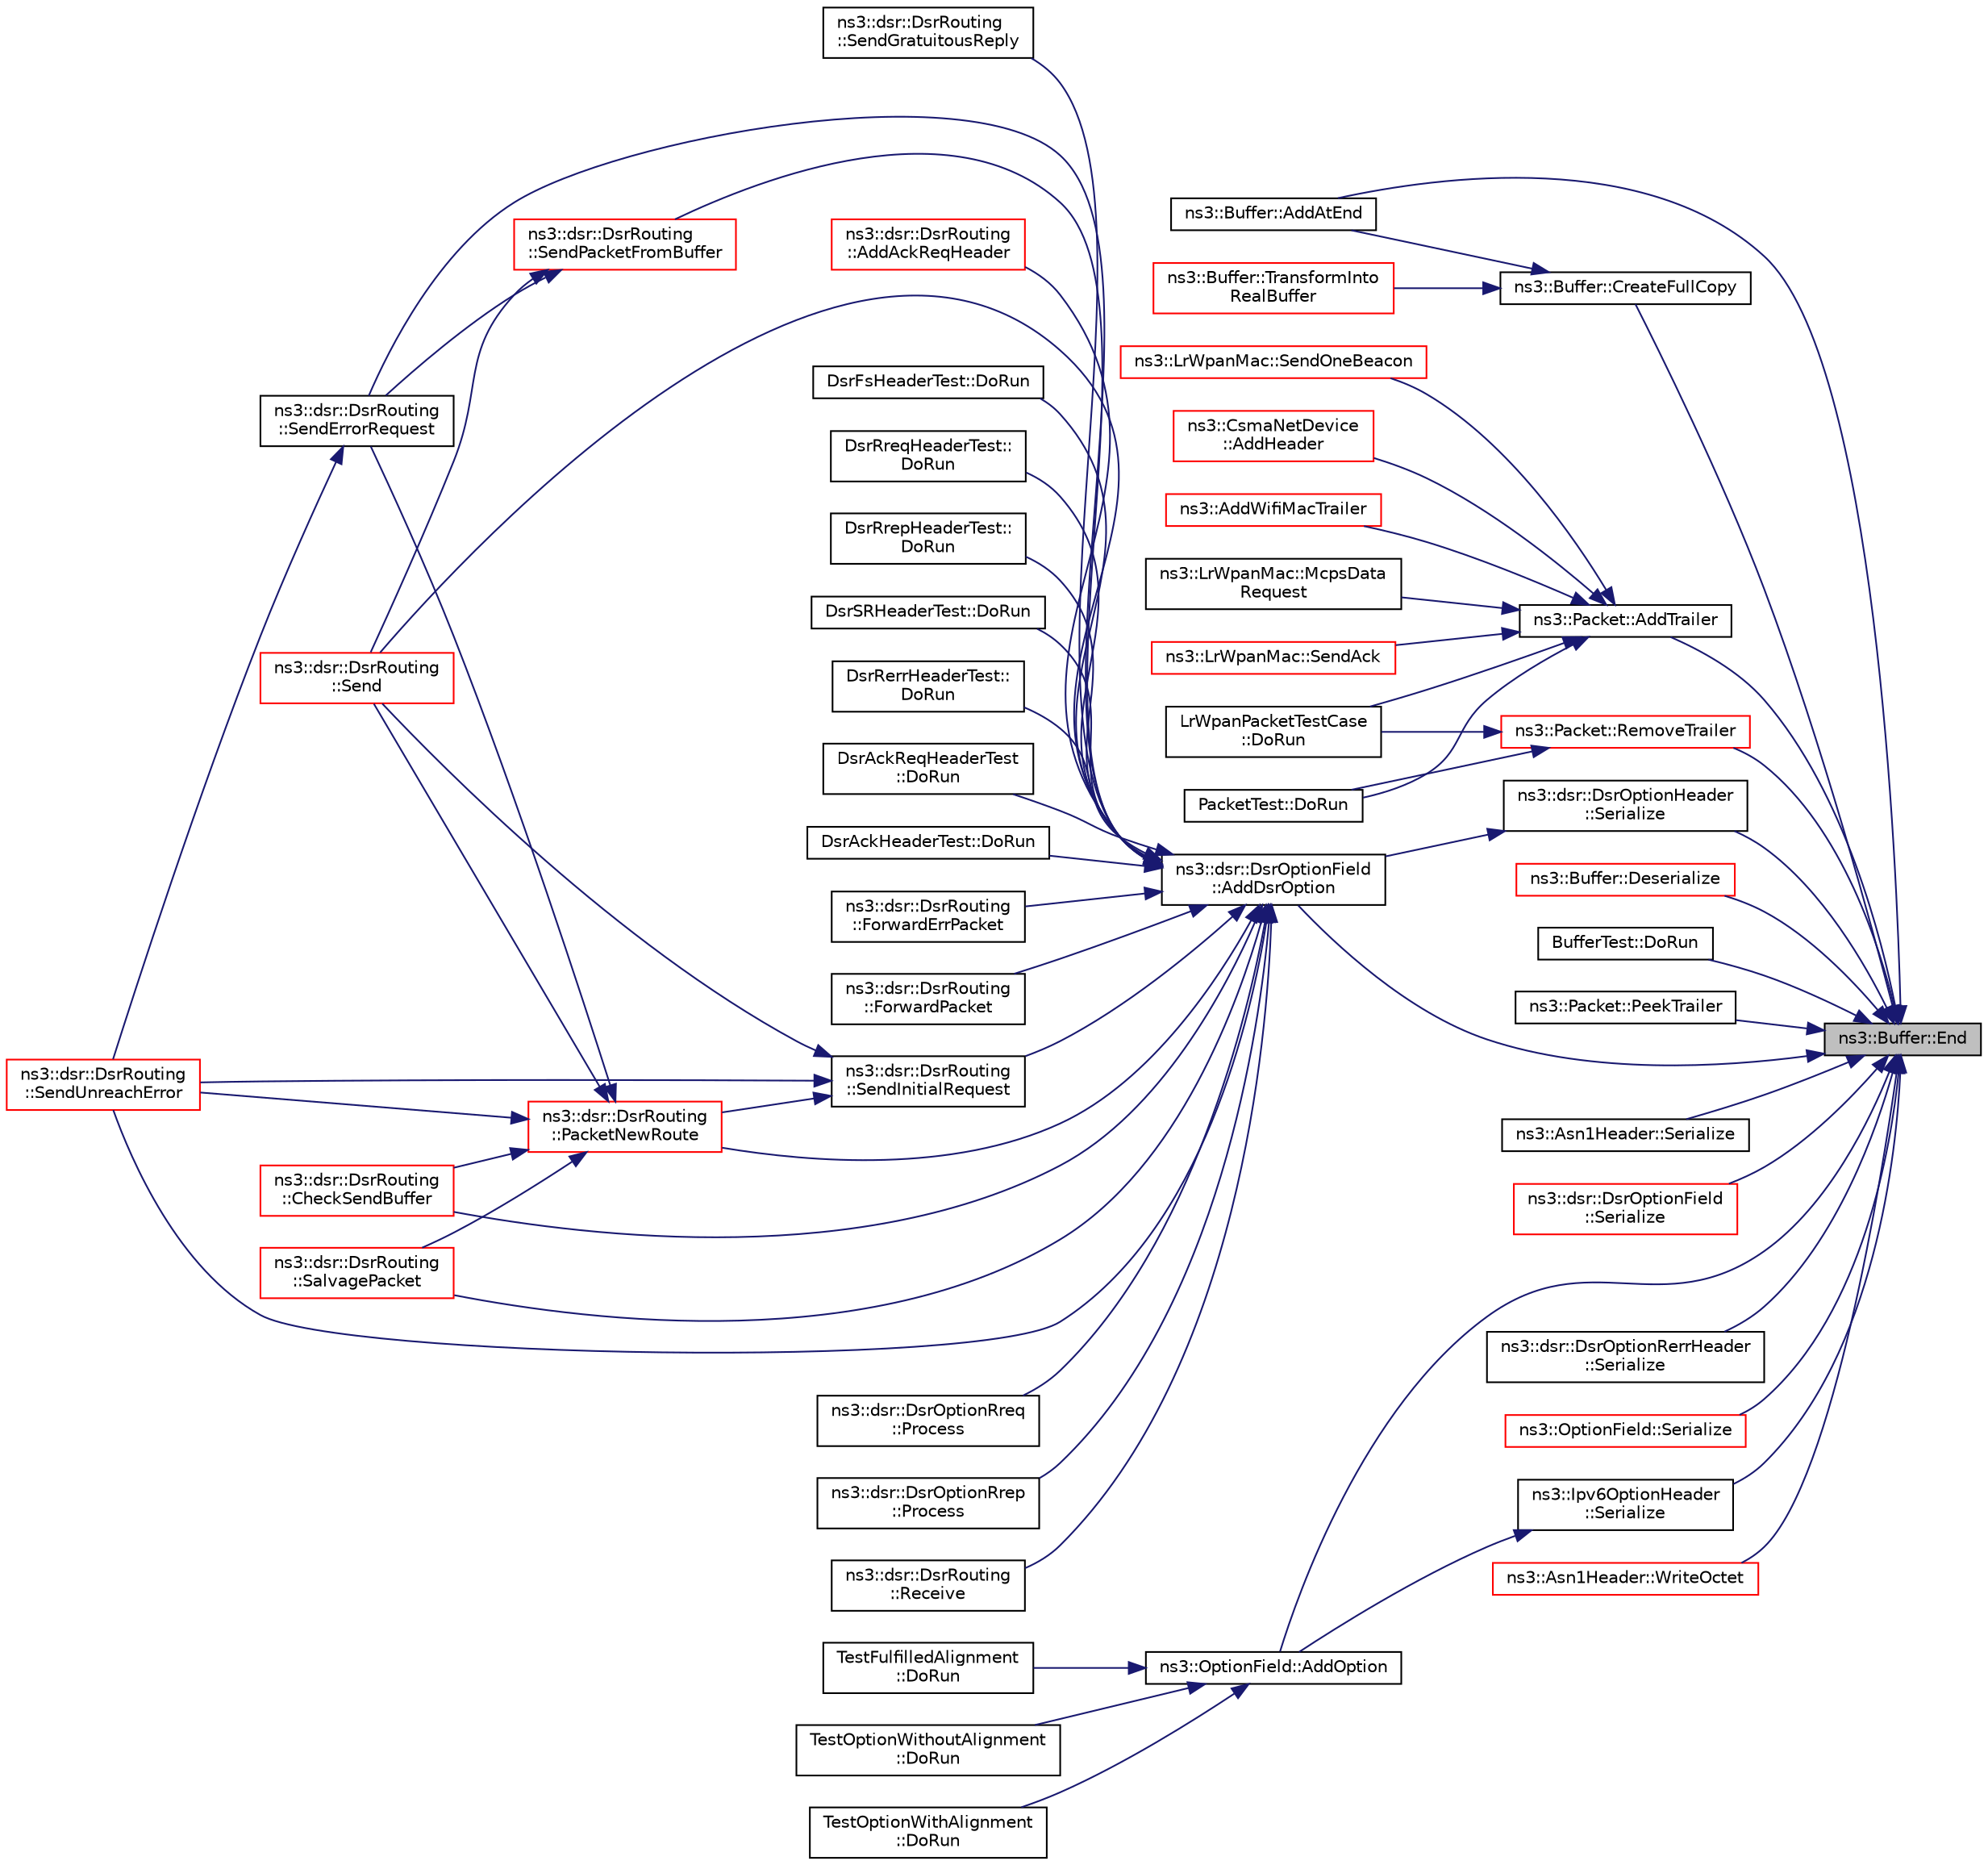 digraph "ns3::Buffer::End"
{
 // LATEX_PDF_SIZE
  edge [fontname="Helvetica",fontsize="10",labelfontname="Helvetica",labelfontsize="10"];
  node [fontname="Helvetica",fontsize="10",shape=record];
  rankdir="RL";
  Node1 [label="ns3::Buffer::End",height=0.2,width=0.4,color="black", fillcolor="grey75", style="filled", fontcolor="black",tooltip=" "];
  Node1 -> Node2 [dir="back",color="midnightblue",fontsize="10",style="solid",fontname="Helvetica"];
  Node2 [label="ns3::Buffer::AddAtEnd",height=0.2,width=0.4,color="black", fillcolor="white", style="filled",URL="$classns3_1_1_buffer.html#a60211196881cfccb64f67d71449eda83",tooltip=" "];
  Node1 -> Node3 [dir="back",color="midnightblue",fontsize="10",style="solid",fontname="Helvetica"];
  Node3 [label="ns3::dsr::DsrOptionField\l::AddDsrOption",height=0.2,width=0.4,color="black", fillcolor="white", style="filled",URL="$classns3_1_1dsr_1_1_dsr_option_field.html#acd03d07018e22f5e2b23975fae84fb3c",tooltip="Serialize the option, prepending pad1 or padn option as necessary."];
  Node3 -> Node4 [dir="back",color="midnightblue",fontsize="10",style="solid",fontname="Helvetica"];
  Node4 [label="ns3::dsr::DsrRouting\l::AddAckReqHeader",height=0.2,width=0.4,color="red", fillcolor="white", style="filled",URL="$classns3_1_1dsr_1_1_dsr_routing.html#a8ce910f1c56dc238ff98117c784c4541",tooltip="This function is called to add ack request header for network acknowledgement."];
  Node3 -> Node6 [dir="back",color="midnightblue",fontsize="10",style="solid",fontname="Helvetica"];
  Node6 [label="ns3::dsr::DsrRouting\l::CheckSendBuffer",height=0.2,width=0.4,color="red", fillcolor="white", style="filled",URL="$classns3_1_1dsr_1_1_dsr_routing.html#a03ace9023e9fe58434dc004123c7d9e0",tooltip="Check the send buffer of packets with route when send buffer timer expire."];
  Node3 -> Node27 [dir="back",color="midnightblue",fontsize="10",style="solid",fontname="Helvetica"];
  Node27 [label="DsrFsHeaderTest::DoRun",height=0.2,width=0.4,color="black", fillcolor="white", style="filled",URL="$class_dsr_fs_header_test.html#ac2495c11d1b567cebc81c0b0668f88b6",tooltip="Implementation to actually run this TestCase."];
  Node3 -> Node28 [dir="back",color="midnightblue",fontsize="10",style="solid",fontname="Helvetica"];
  Node28 [label="DsrRreqHeaderTest::\lDoRun",height=0.2,width=0.4,color="black", fillcolor="white", style="filled",URL="$class_dsr_rreq_header_test.html#a546254bf7a2dd9ca3a24a14aca40e7a1",tooltip="Implementation to actually run this TestCase."];
  Node3 -> Node29 [dir="back",color="midnightblue",fontsize="10",style="solid",fontname="Helvetica"];
  Node29 [label="DsrRrepHeaderTest::\lDoRun",height=0.2,width=0.4,color="black", fillcolor="white", style="filled",URL="$class_dsr_rrep_header_test.html#a685b273a478bf8127b59298e7a044223",tooltip="Implementation to actually run this TestCase."];
  Node3 -> Node30 [dir="back",color="midnightblue",fontsize="10",style="solid",fontname="Helvetica"];
  Node30 [label="DsrSRHeaderTest::DoRun",height=0.2,width=0.4,color="black", fillcolor="white", style="filled",URL="$class_dsr_s_r_header_test.html#a7f10b3b32642bb39c26a1a4110b54e21",tooltip="Implementation to actually run this TestCase."];
  Node3 -> Node31 [dir="back",color="midnightblue",fontsize="10",style="solid",fontname="Helvetica"];
  Node31 [label="DsrRerrHeaderTest::\lDoRun",height=0.2,width=0.4,color="black", fillcolor="white", style="filled",URL="$class_dsr_rerr_header_test.html#abdf1fd4faf140d4e2221eaae0d15b584",tooltip="Implementation to actually run this TestCase."];
  Node3 -> Node32 [dir="back",color="midnightblue",fontsize="10",style="solid",fontname="Helvetica"];
  Node32 [label="DsrAckReqHeaderTest\l::DoRun",height=0.2,width=0.4,color="black", fillcolor="white", style="filled",URL="$class_dsr_ack_req_header_test.html#a9980d99728b35454708ad7aef4046226",tooltip="Implementation to actually run this TestCase."];
  Node3 -> Node33 [dir="back",color="midnightblue",fontsize="10",style="solid",fontname="Helvetica"];
  Node33 [label="DsrAckHeaderTest::DoRun",height=0.2,width=0.4,color="black", fillcolor="white", style="filled",URL="$class_dsr_ack_header_test.html#a2e6ece48c16a167b15c3753d2c0fbb05",tooltip="Implementation to actually run this TestCase."];
  Node3 -> Node34 [dir="back",color="midnightblue",fontsize="10",style="solid",fontname="Helvetica"];
  Node34 [label="ns3::dsr::DsrRouting\l::ForwardErrPacket",height=0.2,width=0.4,color="black", fillcolor="white", style="filled",URL="$classns3_1_1dsr_1_1_dsr_routing.html#a2c5629706b8a73cce84964231ac93d6b",tooltip="This function is responsible for forwarding error packets along the route."];
  Node3 -> Node9 [dir="back",color="midnightblue",fontsize="10",style="solid",fontname="Helvetica"];
  Node9 [label="ns3::dsr::DsrRouting\l::ForwardPacket",height=0.2,width=0.4,color="black", fillcolor="white", style="filled",URL="$classns3_1_1dsr_1_1_dsr_routing.html#acae8a2eb510c8c9331104ab2aff29591",tooltip="Forward the packet using the route saved in the source route option header."];
  Node3 -> Node11 [dir="back",color="midnightblue",fontsize="10",style="solid",fontname="Helvetica"];
  Node11 [label="ns3::dsr::DsrRouting\l::PacketNewRoute",height=0.2,width=0.4,color="red", fillcolor="white", style="filled",URL="$classns3_1_1dsr_1_1_dsr_routing.html#ae70ab39db551d1d81afc081196f78017",tooltip="When route vector corrupted, originate a new packet, normally not happening."];
  Node11 -> Node6 [dir="back",color="midnightblue",fontsize="10",style="solid",fontname="Helvetica"];
  Node11 -> Node24 [dir="back",color="midnightblue",fontsize="10",style="solid",fontname="Helvetica"];
  Node24 [label="ns3::dsr::DsrRouting\l::SalvagePacket",height=0.2,width=0.4,color="red", fillcolor="white", style="filled",URL="$classns3_1_1dsr_1_1_dsr_routing.html#a83dd51056e4e48ad538ff41fda129272",tooltip="Salvage the packet which has been transmitted for 3 times."];
  Node11 -> Node19 [dir="back",color="midnightblue",fontsize="10",style="solid",fontname="Helvetica"];
  Node19 [label="ns3::dsr::DsrRouting\l::Send",height=0.2,width=0.4,color="red", fillcolor="white", style="filled",URL="$classns3_1_1dsr_1_1_dsr_routing.html#af67eeb07193d10db8308cb4ecbe08b02",tooltip="This function is called by higher layer protocol when sending packets."];
  Node11 -> Node14 [dir="back",color="midnightblue",fontsize="10",style="solid",fontname="Helvetica"];
  Node14 [label="ns3::dsr::DsrRouting\l::SendErrorRequest",height=0.2,width=0.4,color="black", fillcolor="white", style="filled",URL="$classns3_1_1dsr_1_1_dsr_routing.html#ae2100978eb9447540ceceeda17e95cea",tooltip="Send the error request packet."];
  Node14 -> Node15 [dir="back",color="midnightblue",fontsize="10",style="solid",fontname="Helvetica"];
  Node15 [label="ns3::dsr::DsrRouting\l::SendUnreachError",height=0.2,width=0.4,color="red", fillcolor="white", style="filled",URL="$classns3_1_1dsr_1_1_dsr_routing.html#ace5dd08bac91fa199ddfac7e81125a62",tooltip="This function is responsible for sending error packets in case of break link to next hop."];
  Node11 -> Node15 [dir="back",color="midnightblue",fontsize="10",style="solid",fontname="Helvetica"];
  Node3 -> Node35 [dir="back",color="midnightblue",fontsize="10",style="solid",fontname="Helvetica"];
  Node35 [label="ns3::dsr::DsrOptionRreq\l::Process",height=0.2,width=0.4,color="black", fillcolor="white", style="filled",URL="$classns3_1_1dsr_1_1_dsr_option_rreq.html#a439e889d11973e48e3674c6e86aaee99",tooltip="Process method."];
  Node3 -> Node36 [dir="back",color="midnightblue",fontsize="10",style="solid",fontname="Helvetica"];
  Node36 [label="ns3::dsr::DsrOptionRrep\l::Process",height=0.2,width=0.4,color="black", fillcolor="white", style="filled",URL="$classns3_1_1dsr_1_1_dsr_option_rrep.html#a79ff29fe60c7c62ac99ca0da8c0a820f",tooltip="Process method."];
  Node3 -> Node37 [dir="back",color="midnightblue",fontsize="10",style="solid",fontname="Helvetica"];
  Node37 [label="ns3::dsr::DsrRouting\l::Receive",height=0.2,width=0.4,color="black", fillcolor="white", style="filled",URL="$classns3_1_1dsr_1_1_dsr_routing.html#a4908cdae502d8bdca8a244d4420311e6",tooltip=" "];
  Node3 -> Node24 [dir="back",color="midnightblue",fontsize="10",style="solid",fontname="Helvetica"];
  Node3 -> Node19 [dir="back",color="midnightblue",fontsize="10",style="solid",fontname="Helvetica"];
  Node3 -> Node14 [dir="back",color="midnightblue",fontsize="10",style="solid",fontname="Helvetica"];
  Node3 -> Node38 [dir="back",color="midnightblue",fontsize="10",style="solid",fontname="Helvetica"];
  Node38 [label="ns3::dsr::DsrRouting\l::SendGratuitousReply",height=0.2,width=0.4,color="black", fillcolor="white", style="filled",URL="$classns3_1_1dsr_1_1_dsr_routing.html#a780988be538d2a1030d127f1d3c7932c",tooltip="Send the gratuitous reply."];
  Node3 -> Node23 [dir="back",color="midnightblue",fontsize="10",style="solid",fontname="Helvetica"];
  Node23 [label="ns3::dsr::DsrRouting\l::SendInitialRequest",height=0.2,width=0.4,color="black", fillcolor="white", style="filled",URL="$classns3_1_1dsr_1_1_dsr_routing.html#a74777d1806e768fccc1c2fe169b42c98",tooltip="Broadcast the route request packet in subnet."];
  Node23 -> Node11 [dir="back",color="midnightblue",fontsize="10",style="solid",fontname="Helvetica"];
  Node23 -> Node19 [dir="back",color="midnightblue",fontsize="10",style="solid",fontname="Helvetica"];
  Node23 -> Node15 [dir="back",color="midnightblue",fontsize="10",style="solid",fontname="Helvetica"];
  Node3 -> Node22 [dir="back",color="midnightblue",fontsize="10",style="solid",fontname="Helvetica"];
  Node22 [label="ns3::dsr::DsrRouting\l::SendPacketFromBuffer",height=0.2,width=0.4,color="red", fillcolor="white", style="filled",URL="$classns3_1_1dsr_1_1_dsr_routing.html#a1a862a16f3a5527f9425763864ac3e80",tooltip="This function is responsible for sending out data packets when have route, if no route found,..."];
  Node22 -> Node19 [dir="back",color="midnightblue",fontsize="10",style="solid",fontname="Helvetica"];
  Node22 -> Node14 [dir="back",color="midnightblue",fontsize="10",style="solid",fontname="Helvetica"];
  Node3 -> Node15 [dir="back",color="midnightblue",fontsize="10",style="solid",fontname="Helvetica"];
  Node1 -> Node39 [dir="back",color="midnightblue",fontsize="10",style="solid",fontname="Helvetica"];
  Node39 [label="ns3::OptionField::AddOption",height=0.2,width=0.4,color="black", fillcolor="white", style="filled",URL="$classns3_1_1_option_field.html#a18f71368fbded356322e1eaebb01cd27",tooltip="Serialize the option, prepending pad1 or padn option as necessary."];
  Node39 -> Node40 [dir="back",color="midnightblue",fontsize="10",style="solid",fontname="Helvetica"];
  Node40 [label="TestOptionWithoutAlignment\l::DoRun",height=0.2,width=0.4,color="black", fillcolor="white", style="filled",URL="$class_test_option_without_alignment.html#a23bf45b7de739a1c5b2521dee904e95b",tooltip="Implementation to actually run this TestCase."];
  Node39 -> Node41 [dir="back",color="midnightblue",fontsize="10",style="solid",fontname="Helvetica"];
  Node41 [label="TestOptionWithAlignment\l::DoRun",height=0.2,width=0.4,color="black", fillcolor="white", style="filled",URL="$class_test_option_with_alignment.html#ae7937fcdd2ae8bc2790c5d7841ca22cb",tooltip="Implementation to actually run this TestCase."];
  Node39 -> Node42 [dir="back",color="midnightblue",fontsize="10",style="solid",fontname="Helvetica"];
  Node42 [label="TestFulfilledAlignment\l::DoRun",height=0.2,width=0.4,color="black", fillcolor="white", style="filled",URL="$class_test_fulfilled_alignment.html#a5dbd0147961608bca7a80c0cd08d8f81",tooltip="Implementation to actually run this TestCase."];
  Node1 -> Node43 [dir="back",color="midnightblue",fontsize="10",style="solid",fontname="Helvetica"];
  Node43 [label="ns3::Packet::AddTrailer",height=0.2,width=0.4,color="black", fillcolor="white", style="filled",URL="$classns3_1_1_packet.html#ae26b490c30ae5bc98be5181ec6e06db8",tooltip="Add trailer to this packet."];
  Node43 -> Node44 [dir="back",color="midnightblue",fontsize="10",style="solid",fontname="Helvetica"];
  Node44 [label="ns3::CsmaNetDevice\l::AddHeader",height=0.2,width=0.4,color="red", fillcolor="white", style="filled",URL="$classns3_1_1_csma_net_device.html#a736bf6ce5851ace677f8fc693a92855c",tooltip="Adds the necessary headers and trailers to a packet of data in order to respect the packet type."];
  Node43 -> Node47 [dir="back",color="midnightblue",fontsize="10",style="solid",fontname="Helvetica"];
  Node47 [label="ns3::AddWifiMacTrailer",height=0.2,width=0.4,color="red", fillcolor="white", style="filled",URL="$namespacens3.html#ab329ba01637c33843b592aebe17df72f",tooltip="Add FCS trailer to a packet."];
  Node43 -> Node83 [dir="back",color="midnightblue",fontsize="10",style="solid",fontname="Helvetica"];
  Node83 [label="LrWpanPacketTestCase\l::DoRun",height=0.2,width=0.4,color="black", fillcolor="white", style="filled",URL="$class_lr_wpan_packet_test_case.html#ae85f64d48a71983a4a43f49e5571546a",tooltip="Implementation to actually run this TestCase."];
  Node43 -> Node84 [dir="back",color="midnightblue",fontsize="10",style="solid",fontname="Helvetica"];
  Node84 [label="PacketTest::DoRun",height=0.2,width=0.4,color="black", fillcolor="white", style="filled",URL="$class_packet_test.html#a2f4d69aa1b21616ea14efd54fee55da2",tooltip="Implementation to actually run this TestCase."];
  Node43 -> Node85 [dir="back",color="midnightblue",fontsize="10",style="solid",fontname="Helvetica"];
  Node85 [label="ns3::LrWpanMac::McpsData\lRequest",height=0.2,width=0.4,color="black", fillcolor="white", style="filled",URL="$classns3_1_1_lr_wpan_mac.html#acb3f2c60655d459aeb85b20536d1f7ce",tooltip="IEEE 802.15.4-2006, section 7.1.1.1 MCPS-DATA.request Request to transfer a MSDU."];
  Node43 -> Node86 [dir="back",color="midnightblue",fontsize="10",style="solid",fontname="Helvetica"];
  Node86 [label="ns3::LrWpanMac::SendAck",height=0.2,width=0.4,color="red", fillcolor="white", style="filled",URL="$classns3_1_1_lr_wpan_mac.html#afdf2ca2fc6e15fbb1767720607a101f8",tooltip="Send an acknowledgment packet for the given sequence number."];
  Node43 -> Node104 [dir="back",color="midnightblue",fontsize="10",style="solid",fontname="Helvetica"];
  Node104 [label="ns3::LrWpanMac::SendOneBeacon",height=0.2,width=0.4,color="red", fillcolor="white", style="filled",URL="$classns3_1_1_lr_wpan_mac.html#a1e33a2a8f1614f73cfa1ef2632a69bc3",tooltip="Called to send a single beacon frame."];
  Node1 -> Node111 [dir="back",color="midnightblue",fontsize="10",style="solid",fontname="Helvetica"];
  Node111 [label="ns3::Buffer::CreateFullCopy",height=0.2,width=0.4,color="black", fillcolor="white", style="filled",URL="$classns3_1_1_buffer.html#a7abfb0fd24f39d23519b3280e1a7f404",tooltip="Create a full copy of the buffer, including all the internal structures."];
  Node111 -> Node2 [dir="back",color="midnightblue",fontsize="10",style="solid",fontname="Helvetica"];
  Node111 -> Node112 [dir="back",color="midnightblue",fontsize="10",style="solid",fontname="Helvetica"];
  Node112 [label="ns3::Buffer::TransformInto\lRealBuffer",height=0.2,width=0.4,color="red", fillcolor="white", style="filled",URL="$classns3_1_1_buffer.html#a9fbe991a748804cf7b9069d0500ddcc7",tooltip="Transform a \"Virtual byte buffer\" into a \"Real byte buffer\"."];
  Node1 -> Node128 [dir="back",color="midnightblue",fontsize="10",style="solid",fontname="Helvetica"];
  Node128 [label="ns3::Buffer::Deserialize",height=0.2,width=0.4,color="red", fillcolor="white", style="filled",URL="$classns3_1_1_buffer.html#add89f12664174aa29c08264af66437ad",tooltip=" "];
  Node1 -> Node120 [dir="back",color="midnightblue",fontsize="10",style="solid",fontname="Helvetica"];
  Node120 [label="BufferTest::DoRun",height=0.2,width=0.4,color="black", fillcolor="white", style="filled",URL="$class_buffer_test.html#a4ffd025f50c962366167daef7df0ac58",tooltip="Implementation to actually run this TestCase."];
  Node1 -> Node131 [dir="back",color="midnightblue",fontsize="10",style="solid",fontname="Helvetica"];
  Node131 [label="ns3::Packet::PeekTrailer",height=0.2,width=0.4,color="black", fillcolor="white", style="filled",URL="$classns3_1_1_packet.html#ace1fc287b3fc4fc12e72954e35342131",tooltip="Deserialize but does not remove a trailer from the internal buffer."];
  Node1 -> Node132 [dir="back",color="midnightblue",fontsize="10",style="solid",fontname="Helvetica"];
  Node132 [label="ns3::Packet::RemoveTrailer",height=0.2,width=0.4,color="red", fillcolor="white", style="filled",URL="$classns3_1_1_packet.html#a2155e042083e9a17ad3b33f9fecb4be4",tooltip="Remove a deserialized trailer from the internal buffer."];
  Node132 -> Node83 [dir="back",color="midnightblue",fontsize="10",style="solid",fontname="Helvetica"];
  Node132 -> Node84 [dir="back",color="midnightblue",fontsize="10",style="solid",fontname="Helvetica"];
  Node1 -> Node135 [dir="back",color="midnightblue",fontsize="10",style="solid",fontname="Helvetica"];
  Node135 [label="ns3::Asn1Header::Serialize",height=0.2,width=0.4,color="black", fillcolor="white", style="filled",URL="$classns3_1_1_asn1_header.html#aced040013e866fbdfe83e85576b4870c",tooltip=" "];
  Node1 -> Node136 [dir="back",color="midnightblue",fontsize="10",style="solid",fontname="Helvetica"];
  Node136 [label="ns3::dsr::DsrOptionField\l::Serialize",height=0.2,width=0.4,color="red", fillcolor="white", style="filled",URL="$classns3_1_1dsr_1_1_dsr_option_field.html#a028a561b6e4e9361ada24834bc5cb6ef",tooltip="Serialize all added options."];
  Node1 -> Node138 [dir="back",color="midnightblue",fontsize="10",style="solid",fontname="Helvetica"];
  Node138 [label="ns3::dsr::DsrOptionHeader\l::Serialize",height=0.2,width=0.4,color="black", fillcolor="white", style="filled",URL="$classns3_1_1dsr_1_1_dsr_option_header.html#a65237001476f25a42b52b81d0a2ce572",tooltip="Serialize the packet."];
  Node138 -> Node3 [dir="back",color="midnightblue",fontsize="10",style="solid",fontname="Helvetica"];
  Node1 -> Node139 [dir="back",color="midnightblue",fontsize="10",style="solid",fontname="Helvetica"];
  Node139 [label="ns3::dsr::DsrOptionRerrHeader\l::Serialize",height=0.2,width=0.4,color="black", fillcolor="white", style="filled",URL="$classns3_1_1dsr_1_1_dsr_option_rerr_header.html#a083d7dd6be61abeef0b36dfe032b6cac",tooltip="Serialize the packet."];
  Node1 -> Node140 [dir="back",color="midnightblue",fontsize="10",style="solid",fontname="Helvetica"];
  Node140 [label="ns3::OptionField::Serialize",height=0.2,width=0.4,color="red", fillcolor="white", style="filled",URL="$classns3_1_1_option_field.html#a38e1659b3c044fc032134ccc0ba66121",tooltip="Serialize all added options."];
  Node1 -> Node143 [dir="back",color="midnightblue",fontsize="10",style="solid",fontname="Helvetica"];
  Node143 [label="ns3::Ipv6OptionHeader\l::Serialize",height=0.2,width=0.4,color="black", fillcolor="white", style="filled",URL="$classns3_1_1_ipv6_option_header.html#a0ab697df2b1a5afc927befdbba6c8da0",tooltip="Serialize the packet."];
  Node143 -> Node39 [dir="back",color="midnightblue",fontsize="10",style="solid",fontname="Helvetica"];
  Node1 -> Node144 [dir="back",color="midnightblue",fontsize="10",style="solid",fontname="Helvetica"];
  Node144 [label="ns3::Asn1Header::WriteOctet",height=0.2,width=0.4,color="red", fillcolor="white", style="filled",URL="$classns3_1_1_asn1_header.html#a2e699078b1a3af75a7008ef94bedb1c6",tooltip="Function to write in m_serializationResult, after resizing its size."];
}
